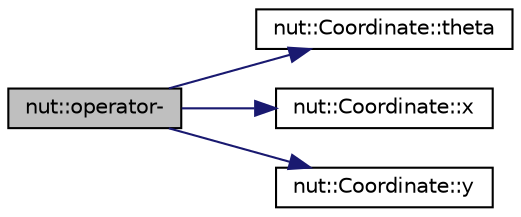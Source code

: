 digraph "nut::operator-"
{
 // LATEX_PDF_SIZE
  edge [fontname="Helvetica",fontsize="10",labelfontname="Helvetica",labelfontsize="10"];
  node [fontname="Helvetica",fontsize="10",shape=record];
  rankdir="LR";
  Node1 [label="nut::operator-",height=0.2,width=0.4,color="black", fillcolor="grey75", style="filled", fontcolor="black",tooltip=" "];
  Node1 -> Node2 [color="midnightblue",fontsize="10",style="solid",fontname="Helvetica"];
  Node2 [label="nut::Coordinate::theta",height=0.2,width=0.4,color="black", fillcolor="white", style="filled",URL="$d4/d08/classnut_1_1_coordinate.html#a59da2be52edeac1200e5159b3b0e866f",tooltip=" "];
  Node1 -> Node3 [color="midnightblue",fontsize="10",style="solid",fontname="Helvetica"];
  Node3 [label="nut::Coordinate::x",height=0.2,width=0.4,color="black", fillcolor="white", style="filled",URL="$d4/d08/classnut_1_1_coordinate.html#a43576eccd7c2ed11c252f9f95cd63611",tooltip=" "];
  Node1 -> Node4 [color="midnightblue",fontsize="10",style="solid",fontname="Helvetica"];
  Node4 [label="nut::Coordinate::y",height=0.2,width=0.4,color="black", fillcolor="white", style="filled",URL="$d4/d08/classnut_1_1_coordinate.html#a06cf225a0b3fda31a95a1965c03fb31d",tooltip=" "];
}
